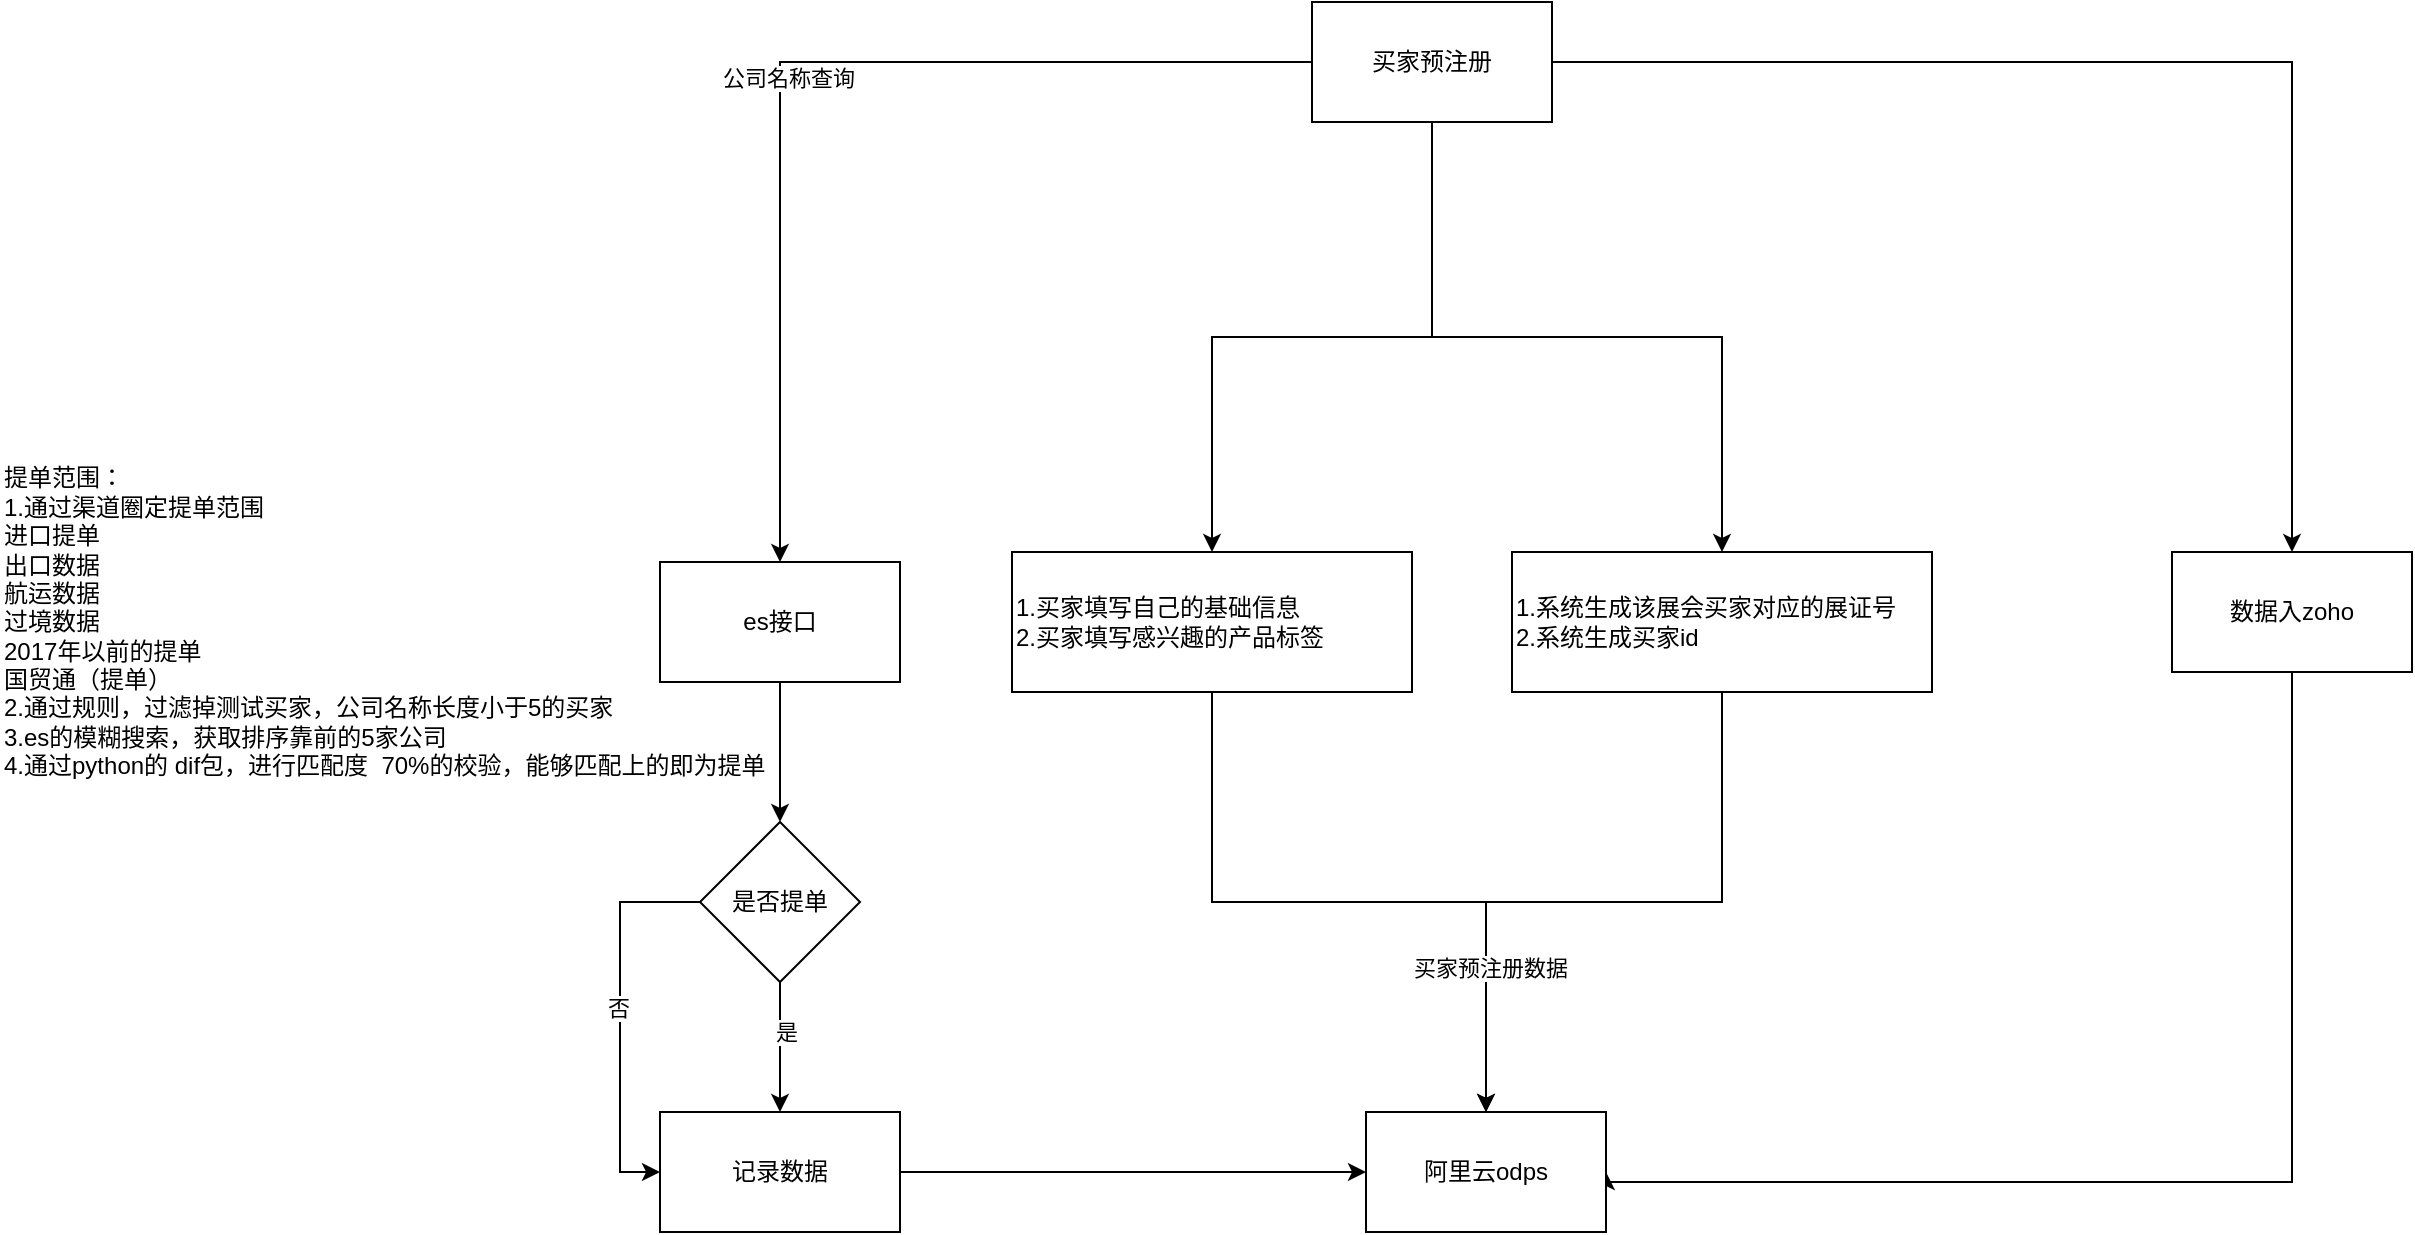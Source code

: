 <mxfile version="21.8.2" type="github">
  <diagram name="第 1 页" id="B0u0qP6Ox10hgRosd-uH">
    <mxGraphModel dx="1434" dy="790" grid="1" gridSize="10" guides="1" tooltips="1" connect="1" arrows="1" fold="1" page="1" pageScale="1" pageWidth="827" pageHeight="1169" math="0" shadow="0">
      <root>
        <mxCell id="0" />
        <mxCell id="1" parent="0" />
        <mxCell id="Ub4OFuhFQUp2Yog0MxQl-6" value="" style="edgeStyle=orthogonalEdgeStyle;rounded=0;orthogonalLoop=1;jettySize=auto;html=1;" edge="1" parent="1" source="Ub4OFuhFQUp2Yog0MxQl-1" target="Ub4OFuhFQUp2Yog0MxQl-5">
          <mxGeometry relative="1" as="geometry" />
        </mxCell>
        <mxCell id="Ub4OFuhFQUp2Yog0MxQl-12" value="" style="edgeStyle=orthogonalEdgeStyle;rounded=0;orthogonalLoop=1;jettySize=auto;html=1;" edge="1" parent="1" source="Ub4OFuhFQUp2Yog0MxQl-1" target="Ub4OFuhFQUp2Yog0MxQl-11">
          <mxGeometry relative="1" as="geometry" />
        </mxCell>
        <mxCell id="Ub4OFuhFQUp2Yog0MxQl-20" value="公司名称查询" style="edgeLabel;html=1;align=center;verticalAlign=middle;resizable=0;points=[];" vertex="1" connectable="0" parent="Ub4OFuhFQUp2Yog0MxQl-12">
          <mxGeometry x="0.062" y="4" relative="1" as="geometry">
            <mxPoint as="offset" />
          </mxGeometry>
        </mxCell>
        <mxCell id="Ub4OFuhFQUp2Yog0MxQl-16" value="" style="edgeStyle=orthogonalEdgeStyle;rounded=0;orthogonalLoop=1;jettySize=auto;html=1;" edge="1" parent="1" source="Ub4OFuhFQUp2Yog0MxQl-1" target="Ub4OFuhFQUp2Yog0MxQl-15">
          <mxGeometry relative="1" as="geometry" />
        </mxCell>
        <mxCell id="Ub4OFuhFQUp2Yog0MxQl-19" style="edgeStyle=orthogonalEdgeStyle;rounded=0;orthogonalLoop=1;jettySize=auto;html=1;entryX=0.5;entryY=0;entryDx=0;entryDy=0;" edge="1" parent="1" source="Ub4OFuhFQUp2Yog0MxQl-1" target="Ub4OFuhFQUp2Yog0MxQl-18">
          <mxGeometry relative="1" as="geometry" />
        </mxCell>
        <mxCell id="Ub4OFuhFQUp2Yog0MxQl-1" value="买家预注册" style="rounded=0;whiteSpace=wrap;html=1;" vertex="1" parent="1">
          <mxGeometry x="680" width="120" height="60" as="geometry" />
        </mxCell>
        <mxCell id="Ub4OFuhFQUp2Yog0MxQl-29" style="edgeStyle=orthogonalEdgeStyle;rounded=0;orthogonalLoop=1;jettySize=auto;html=1;entryX=1;entryY=0.5;entryDx=0;entryDy=0;" edge="1" parent="1" source="Ub4OFuhFQUp2Yog0MxQl-5" target="Ub4OFuhFQUp2Yog0MxQl-24">
          <mxGeometry relative="1" as="geometry">
            <Array as="points">
              <mxPoint x="1170" y="590" />
              <mxPoint x="827" y="590" />
            </Array>
          </mxGeometry>
        </mxCell>
        <mxCell id="Ub4OFuhFQUp2Yog0MxQl-5" value="数据入zoho" style="whiteSpace=wrap;html=1;rounded=0;" vertex="1" parent="1">
          <mxGeometry x="1110" y="275" width="120" height="60" as="geometry" />
        </mxCell>
        <mxCell id="Ub4OFuhFQUp2Yog0MxQl-22" value="" style="edgeStyle=orthogonalEdgeStyle;rounded=0;orthogonalLoop=1;jettySize=auto;html=1;" edge="1" parent="1" source="Ub4OFuhFQUp2Yog0MxQl-7" target="Ub4OFuhFQUp2Yog0MxQl-21">
          <mxGeometry relative="1" as="geometry" />
        </mxCell>
        <mxCell id="Ub4OFuhFQUp2Yog0MxQl-23" value="是" style="edgeLabel;html=1;align=center;verticalAlign=middle;resizable=0;points=[];" vertex="1" connectable="0" parent="Ub4OFuhFQUp2Yog0MxQl-22">
          <mxGeometry x="-0.244" y="3" relative="1" as="geometry">
            <mxPoint as="offset" />
          </mxGeometry>
        </mxCell>
        <mxCell id="Ub4OFuhFQUp2Yog0MxQl-37" style="edgeStyle=orthogonalEdgeStyle;rounded=0;orthogonalLoop=1;jettySize=auto;html=1;entryX=0;entryY=0.5;entryDx=0;entryDy=0;" edge="1" parent="1" source="Ub4OFuhFQUp2Yog0MxQl-7" target="Ub4OFuhFQUp2Yog0MxQl-21">
          <mxGeometry relative="1" as="geometry">
            <Array as="points">
              <mxPoint x="334" y="450" />
              <mxPoint x="334" y="585" />
            </Array>
          </mxGeometry>
        </mxCell>
        <mxCell id="Ub4OFuhFQUp2Yog0MxQl-38" value="否" style="edgeLabel;html=1;align=center;verticalAlign=middle;resizable=0;points=[];" vertex="1" connectable="0" parent="Ub4OFuhFQUp2Yog0MxQl-37">
          <mxGeometry x="-0.046" y="-1" relative="1" as="geometry">
            <mxPoint as="offset" />
          </mxGeometry>
        </mxCell>
        <mxCell id="Ub4OFuhFQUp2Yog0MxQl-7" value="是否提单" style="rhombus;whiteSpace=wrap;html=1;rounded=0;" vertex="1" parent="1">
          <mxGeometry x="374" y="410" width="80" height="80" as="geometry" />
        </mxCell>
        <mxCell id="Ub4OFuhFQUp2Yog0MxQl-9" value="提单范围：&lt;br&gt;1.通过渠道圈定提单范围&lt;br&gt;&lt;div&gt;进口提单&lt;/div&gt;&lt;div&gt;出口数据&lt;/div&gt;&lt;div&gt;航运数据&lt;/div&gt;&lt;div&gt;过境数据&lt;/div&gt;&lt;div&gt;2017年以前的提单&lt;/div&gt;&lt;div&gt;国贸通（提单）&lt;/div&gt;&lt;div&gt;2.通过规则，过滤掉测试买家，公司名称长度小于5的买家&lt;br&gt;&lt;/div&gt;&lt;div&gt;3.es的模糊搜索，获取排序靠前的5家公司&lt;/div&gt;&lt;div&gt;4.通过python的 dif包，进行匹配度&amp;nbsp; 70%的校验，能够匹配上的即为提单&lt;/div&gt;" style="text;html=1;strokeColor=none;fillColor=none;align=left;verticalAlign=middle;whiteSpace=wrap;rounded=0;" vertex="1" parent="1">
          <mxGeometry x="24" y="180" width="430" height="260" as="geometry" />
        </mxCell>
        <mxCell id="Ub4OFuhFQUp2Yog0MxQl-13" style="edgeStyle=orthogonalEdgeStyle;rounded=0;orthogonalLoop=1;jettySize=auto;html=1;entryX=0.5;entryY=0;entryDx=0;entryDy=0;" edge="1" parent="1" source="Ub4OFuhFQUp2Yog0MxQl-11" target="Ub4OFuhFQUp2Yog0MxQl-7">
          <mxGeometry relative="1" as="geometry" />
        </mxCell>
        <mxCell id="Ub4OFuhFQUp2Yog0MxQl-11" value="es接口" style="whiteSpace=wrap;html=1;rounded=0;" vertex="1" parent="1">
          <mxGeometry x="354" y="280" width="120" height="60" as="geometry" />
        </mxCell>
        <mxCell id="Ub4OFuhFQUp2Yog0MxQl-26" style="edgeStyle=orthogonalEdgeStyle;rounded=0;orthogonalLoop=1;jettySize=auto;html=1;entryX=0.5;entryY=0;entryDx=0;entryDy=0;" edge="1" parent="1" source="Ub4OFuhFQUp2Yog0MxQl-15" target="Ub4OFuhFQUp2Yog0MxQl-24">
          <mxGeometry relative="1" as="geometry" />
        </mxCell>
        <mxCell id="Ub4OFuhFQUp2Yog0MxQl-15" value="1.买家填写自己的基础信息&lt;br&gt;2.买家填写感兴趣的产品标签" style="whiteSpace=wrap;html=1;rounded=0;align=left;" vertex="1" parent="1">
          <mxGeometry x="530" y="275" width="200" height="70" as="geometry" />
        </mxCell>
        <mxCell id="Ub4OFuhFQUp2Yog0MxQl-28" style="edgeStyle=orthogonalEdgeStyle;rounded=0;orthogonalLoop=1;jettySize=auto;html=1;entryX=0.5;entryY=0;entryDx=0;entryDy=0;" edge="1" parent="1" source="Ub4OFuhFQUp2Yog0MxQl-18" target="Ub4OFuhFQUp2Yog0MxQl-24">
          <mxGeometry relative="1" as="geometry" />
        </mxCell>
        <mxCell id="Ub4OFuhFQUp2Yog0MxQl-39" value="买家预注册数据" style="edgeLabel;html=1;align=center;verticalAlign=middle;resizable=0;points=[];" vertex="1" connectable="0" parent="Ub4OFuhFQUp2Yog0MxQl-28">
          <mxGeometry x="0.561" y="2" relative="1" as="geometry">
            <mxPoint as="offset" />
          </mxGeometry>
        </mxCell>
        <mxCell id="Ub4OFuhFQUp2Yog0MxQl-18" value="1.系统生成该展会买家对应的展证号&lt;br&gt;2.系统生成买家id" style="rounded=0;whiteSpace=wrap;html=1;align=left;" vertex="1" parent="1">
          <mxGeometry x="780" y="275" width="210" height="70" as="geometry" />
        </mxCell>
        <mxCell id="Ub4OFuhFQUp2Yog0MxQl-30" style="edgeStyle=orthogonalEdgeStyle;rounded=0;orthogonalLoop=1;jettySize=auto;html=1;entryX=0;entryY=0.5;entryDx=0;entryDy=0;" edge="1" parent="1" source="Ub4OFuhFQUp2Yog0MxQl-21" target="Ub4OFuhFQUp2Yog0MxQl-24">
          <mxGeometry relative="1" as="geometry" />
        </mxCell>
        <mxCell id="Ub4OFuhFQUp2Yog0MxQl-21" value="记录数据" style="whiteSpace=wrap;html=1;rounded=0;" vertex="1" parent="1">
          <mxGeometry x="354" y="555" width="120" height="60" as="geometry" />
        </mxCell>
        <mxCell id="Ub4OFuhFQUp2Yog0MxQl-24" value="阿里云odps" style="rounded=0;whiteSpace=wrap;html=1;" vertex="1" parent="1">
          <mxGeometry x="707" y="555" width="120" height="60" as="geometry" />
        </mxCell>
      </root>
    </mxGraphModel>
  </diagram>
</mxfile>
